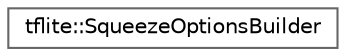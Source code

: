 digraph "Graphical Class Hierarchy"
{
 // LATEX_PDF_SIZE
  bgcolor="transparent";
  edge [fontname=Helvetica,fontsize=10,labelfontname=Helvetica,labelfontsize=10];
  node [fontname=Helvetica,fontsize=10,shape=box,height=0.2,width=0.4];
  rankdir="LR";
  Node0 [id="Node000000",label="tflite::SqueezeOptionsBuilder",height=0.2,width=0.4,color="grey40", fillcolor="white", style="filled",URL="$structtflite_1_1_squeeze_options_builder.html",tooltip=" "];
}
